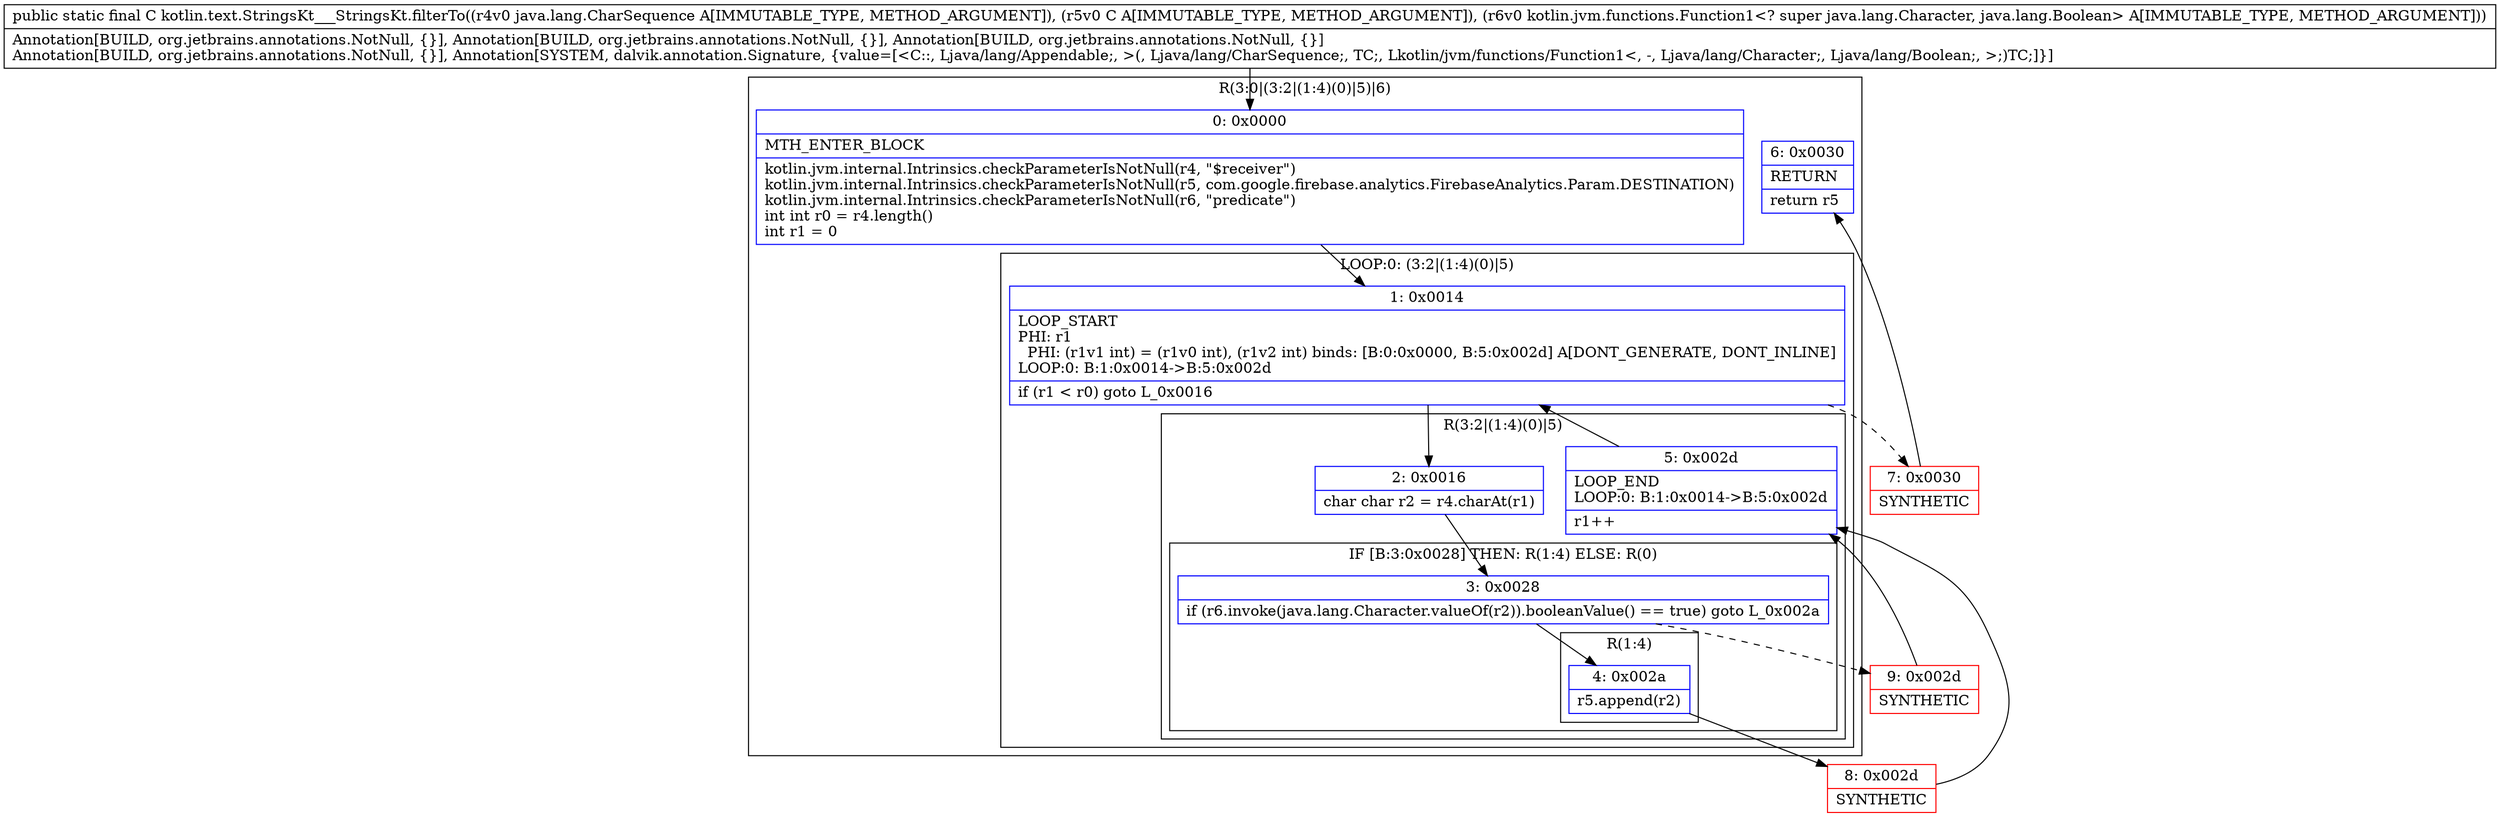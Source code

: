 digraph "CFG forkotlin.text.StringsKt___StringsKt.filterTo(Ljava\/lang\/CharSequence;Ljava\/lang\/Appendable;Lkotlin\/jvm\/functions\/Function1;)Ljava\/lang\/Appendable;" {
subgraph cluster_Region_1529504973 {
label = "R(3:0|(3:2|(1:4)(0)|5)|6)";
node [shape=record,color=blue];
Node_0 [shape=record,label="{0\:\ 0x0000|MTH_ENTER_BLOCK\l|kotlin.jvm.internal.Intrinsics.checkParameterIsNotNull(r4, \"$receiver\")\lkotlin.jvm.internal.Intrinsics.checkParameterIsNotNull(r5, com.google.firebase.analytics.FirebaseAnalytics.Param.DESTINATION)\lkotlin.jvm.internal.Intrinsics.checkParameterIsNotNull(r6, \"predicate\")\lint int r0 = r4.length()\lint r1 = 0\l}"];
subgraph cluster_LoopRegion_769598417 {
label = "LOOP:0: (3:2|(1:4)(0)|5)";
node [shape=record,color=blue];
Node_1 [shape=record,label="{1\:\ 0x0014|LOOP_START\lPHI: r1 \l  PHI: (r1v1 int) = (r1v0 int), (r1v2 int) binds: [B:0:0x0000, B:5:0x002d] A[DONT_GENERATE, DONT_INLINE]\lLOOP:0: B:1:0x0014\-\>B:5:0x002d\l|if (r1 \< r0) goto L_0x0016\l}"];
subgraph cluster_Region_806588467 {
label = "R(3:2|(1:4)(0)|5)";
node [shape=record,color=blue];
Node_2 [shape=record,label="{2\:\ 0x0016|char char r2 = r4.charAt(r1)\l}"];
subgraph cluster_IfRegion_727917463 {
label = "IF [B:3:0x0028] THEN: R(1:4) ELSE: R(0)";
node [shape=record,color=blue];
Node_3 [shape=record,label="{3\:\ 0x0028|if (r6.invoke(java.lang.Character.valueOf(r2)).booleanValue() == true) goto L_0x002a\l}"];
subgraph cluster_Region_602351162 {
label = "R(1:4)";
node [shape=record,color=blue];
Node_4 [shape=record,label="{4\:\ 0x002a|r5.append(r2)\l}"];
}
subgraph cluster_Region_738803179 {
label = "R(0)";
node [shape=record,color=blue];
}
}
Node_5 [shape=record,label="{5\:\ 0x002d|LOOP_END\lLOOP:0: B:1:0x0014\-\>B:5:0x002d\l|r1++\l}"];
}
}
Node_6 [shape=record,label="{6\:\ 0x0030|RETURN\l|return r5\l}"];
}
Node_7 [shape=record,color=red,label="{7\:\ 0x0030|SYNTHETIC\l}"];
Node_8 [shape=record,color=red,label="{8\:\ 0x002d|SYNTHETIC\l}"];
Node_9 [shape=record,color=red,label="{9\:\ 0x002d|SYNTHETIC\l}"];
MethodNode[shape=record,label="{public static final C kotlin.text.StringsKt___StringsKt.filterTo((r4v0 java.lang.CharSequence A[IMMUTABLE_TYPE, METHOD_ARGUMENT]), (r5v0 C A[IMMUTABLE_TYPE, METHOD_ARGUMENT]), (r6v0 kotlin.jvm.functions.Function1\<? super java.lang.Character, java.lang.Boolean\> A[IMMUTABLE_TYPE, METHOD_ARGUMENT]))  | Annotation[BUILD, org.jetbrains.annotations.NotNull, \{\}], Annotation[BUILD, org.jetbrains.annotations.NotNull, \{\}], Annotation[BUILD, org.jetbrains.annotations.NotNull, \{\}]\lAnnotation[BUILD, org.jetbrains.annotations.NotNull, \{\}], Annotation[SYSTEM, dalvik.annotation.Signature, \{value=[\<C::, Ljava\/lang\/Appendable;, \>(, Ljava\/lang\/CharSequence;, TC;, Lkotlin\/jvm\/functions\/Function1\<, \-, Ljava\/lang\/Character;, Ljava\/lang\/Boolean;, \>;)TC;]\}]\l}"];
MethodNode -> Node_0;
Node_0 -> Node_1;
Node_1 -> Node_2;
Node_1 -> Node_7[style=dashed];
Node_2 -> Node_3;
Node_3 -> Node_4;
Node_3 -> Node_9[style=dashed];
Node_4 -> Node_8;
Node_5 -> Node_1;
Node_7 -> Node_6;
Node_8 -> Node_5;
Node_9 -> Node_5;
}

